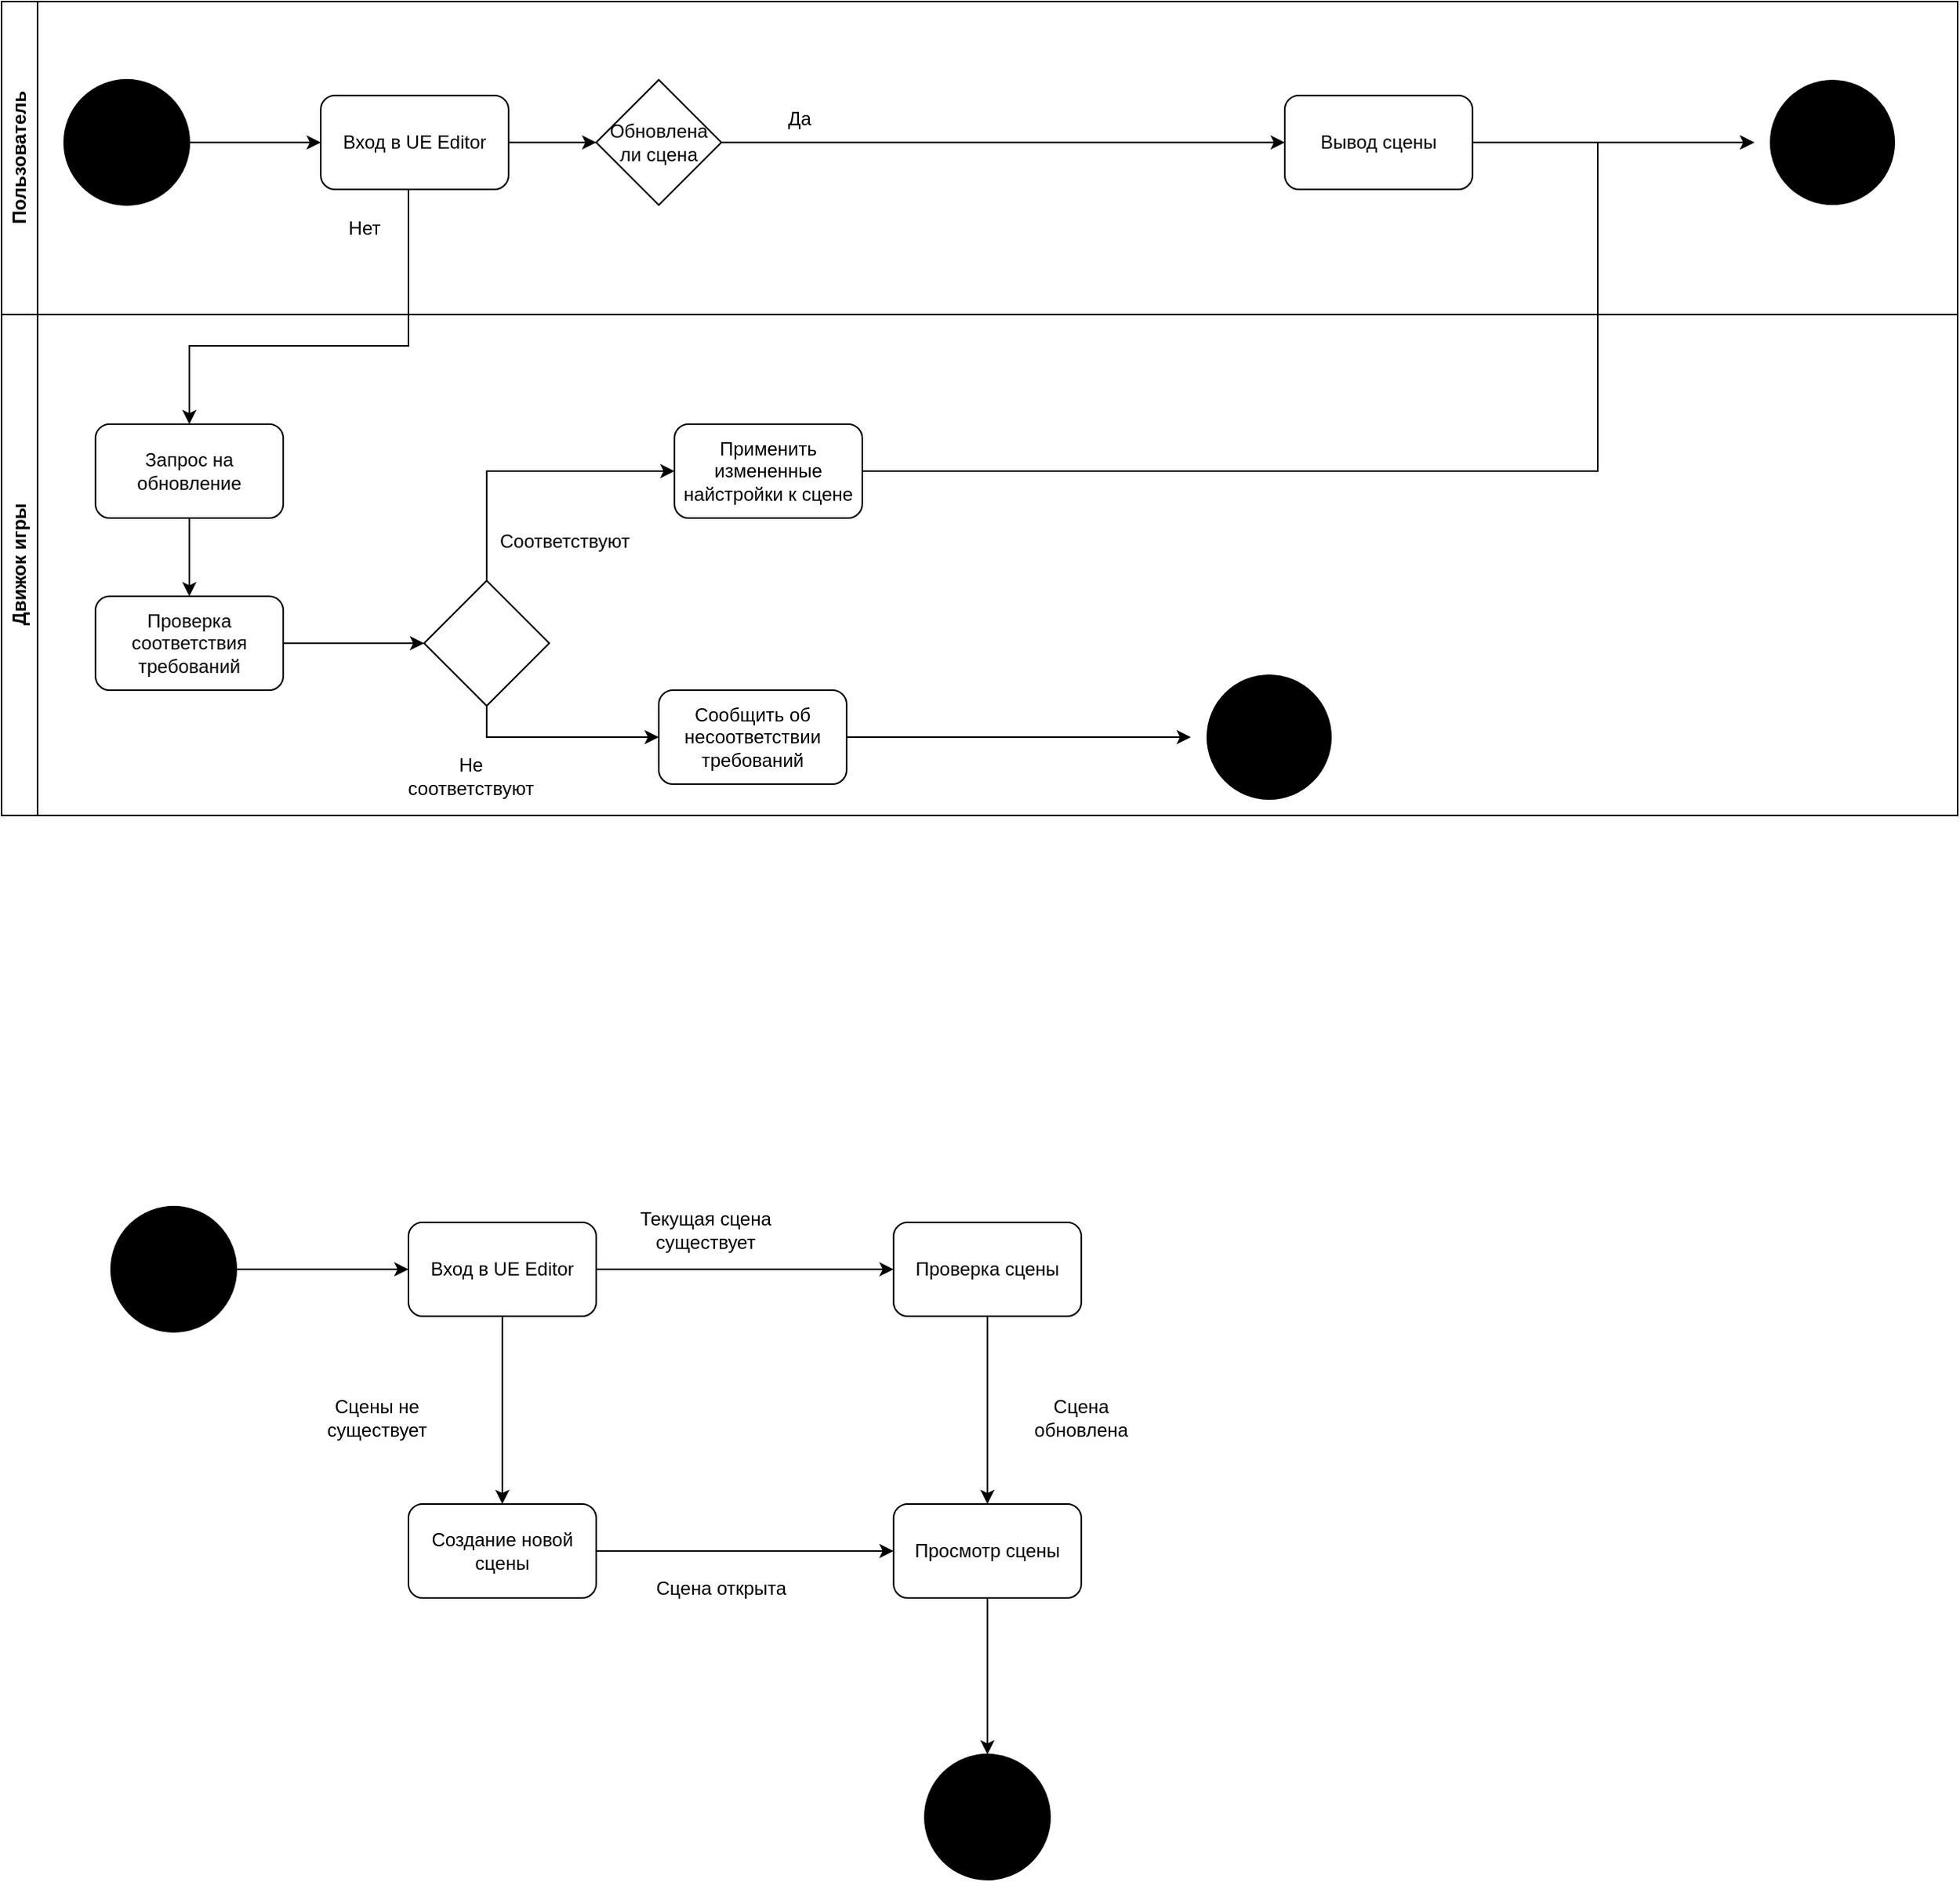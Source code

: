 <mxfile version="22.1.2" type="device">
  <diagram name="Страница — 1" id="Csr8sP60UHbr6CFXnUVG">
    <mxGraphModel dx="1036" dy="614" grid="1" gridSize="10" guides="1" tooltips="1" connect="1" arrows="1" fold="1" page="1" pageScale="1" pageWidth="827" pageHeight="1169" math="0" shadow="0">
      <root>
        <mxCell id="0" />
        <mxCell id="1" parent="0" />
        <mxCell id="vBvTfIU_2xF5i6fjcMUR-1" value="Пользователь&lt;br&gt;" style="swimlane;horizontal=0;whiteSpace=wrap;html=1;" vertex="1" parent="1">
          <mxGeometry x="210" y="140" width="1250" height="200" as="geometry" />
        </mxCell>
        <mxCell id="vBvTfIU_2xF5i6fjcMUR-6" style="edgeStyle=orthogonalEdgeStyle;rounded=0;orthogonalLoop=1;jettySize=auto;html=1;" edge="1" parent="vBvTfIU_2xF5i6fjcMUR-1" source="vBvTfIU_2xF5i6fjcMUR-3" target="vBvTfIU_2xF5i6fjcMUR-4">
          <mxGeometry relative="1" as="geometry" />
        </mxCell>
        <mxCell id="vBvTfIU_2xF5i6fjcMUR-3" value="" style="ellipse;whiteSpace=wrap;html=1;aspect=fixed;fillColor=#000000;" vertex="1" parent="vBvTfIU_2xF5i6fjcMUR-1">
          <mxGeometry x="40" y="50" width="80" height="80" as="geometry" />
        </mxCell>
        <mxCell id="vBvTfIU_2xF5i6fjcMUR-8" style="edgeStyle=orthogonalEdgeStyle;rounded=0;orthogonalLoop=1;jettySize=auto;html=1;entryX=0;entryY=0.5;entryDx=0;entryDy=0;" edge="1" parent="vBvTfIU_2xF5i6fjcMUR-1" source="vBvTfIU_2xF5i6fjcMUR-4" target="vBvTfIU_2xF5i6fjcMUR-7">
          <mxGeometry relative="1" as="geometry" />
        </mxCell>
        <mxCell id="vBvTfIU_2xF5i6fjcMUR-4" value="Вход в UE Editor" style="rounded=1;whiteSpace=wrap;html=1;" vertex="1" parent="vBvTfIU_2xF5i6fjcMUR-1">
          <mxGeometry x="204" y="60" width="120" height="60" as="geometry" />
        </mxCell>
        <mxCell id="vBvTfIU_2xF5i6fjcMUR-10" style="edgeStyle=orthogonalEdgeStyle;rounded=0;orthogonalLoop=1;jettySize=auto;html=1;entryX=0;entryY=0.5;entryDx=0;entryDy=0;" edge="1" parent="vBvTfIU_2xF5i6fjcMUR-1" source="vBvTfIU_2xF5i6fjcMUR-7" target="vBvTfIU_2xF5i6fjcMUR-9">
          <mxGeometry relative="1" as="geometry" />
        </mxCell>
        <mxCell id="vBvTfIU_2xF5i6fjcMUR-7" value="Обновлена ли сцена" style="rhombus;whiteSpace=wrap;html=1;" vertex="1" parent="vBvTfIU_2xF5i6fjcMUR-1">
          <mxGeometry x="380" y="50" width="80" height="80" as="geometry" />
        </mxCell>
        <mxCell id="vBvTfIU_2xF5i6fjcMUR-14" style="edgeStyle=orthogonalEdgeStyle;rounded=0;orthogonalLoop=1;jettySize=auto;html=1;" edge="1" parent="vBvTfIU_2xF5i6fjcMUR-1" source="vBvTfIU_2xF5i6fjcMUR-9" target="vBvTfIU_2xF5i6fjcMUR-13">
          <mxGeometry relative="1" as="geometry" />
        </mxCell>
        <mxCell id="vBvTfIU_2xF5i6fjcMUR-9" value="Вывод сцены" style="rounded=1;whiteSpace=wrap;html=1;" vertex="1" parent="vBvTfIU_2xF5i6fjcMUR-1">
          <mxGeometry x="820" y="60" width="120" height="60" as="geometry" />
        </mxCell>
        <mxCell id="vBvTfIU_2xF5i6fjcMUR-12" value="Да" style="text;html=1;strokeColor=none;fillColor=none;align=center;verticalAlign=middle;whiteSpace=wrap;rounded=0;" vertex="1" parent="vBvTfIU_2xF5i6fjcMUR-1">
          <mxGeometry x="480" y="60" width="60" height="30" as="geometry" />
        </mxCell>
        <mxCell id="vBvTfIU_2xF5i6fjcMUR-13" value="" style="ellipse;whiteSpace=wrap;html=1;aspect=fixed;fillColor=#000000;perimeterSpacing=10;shadow=0;gradientColor=none;strokeWidth=10;strokeColor=none;" vertex="1" parent="vBvTfIU_2xF5i6fjcMUR-1">
          <mxGeometry x="1130" y="50" width="80" height="80" as="geometry" />
        </mxCell>
        <mxCell id="vBvTfIU_2xF5i6fjcMUR-20" value="Нет" style="text;html=1;strokeColor=none;fillColor=none;align=center;verticalAlign=middle;whiteSpace=wrap;rounded=0;" vertex="1" parent="vBvTfIU_2xF5i6fjcMUR-1">
          <mxGeometry x="204" y="130" width="56" height="30" as="geometry" />
        </mxCell>
        <mxCell id="vBvTfIU_2xF5i6fjcMUR-2" value="Движок игры" style="swimlane;horizontal=0;whiteSpace=wrap;html=1;" vertex="1" parent="1">
          <mxGeometry x="210" y="340" width="1250" height="320" as="geometry" />
        </mxCell>
        <mxCell id="vBvTfIU_2xF5i6fjcMUR-21" style="edgeStyle=orthogonalEdgeStyle;rounded=0;orthogonalLoop=1;jettySize=auto;html=1;" edge="1" parent="vBvTfIU_2xF5i6fjcMUR-2" source="vBvTfIU_2xF5i6fjcMUR-15" target="vBvTfIU_2xF5i6fjcMUR-16">
          <mxGeometry relative="1" as="geometry" />
        </mxCell>
        <mxCell id="vBvTfIU_2xF5i6fjcMUR-15" value="Запрос на обновление" style="rounded=1;whiteSpace=wrap;html=1;" vertex="1" parent="vBvTfIU_2xF5i6fjcMUR-2">
          <mxGeometry x="60" y="70" width="120" height="60" as="geometry" />
        </mxCell>
        <mxCell id="vBvTfIU_2xF5i6fjcMUR-23" style="edgeStyle=orthogonalEdgeStyle;rounded=0;orthogonalLoop=1;jettySize=auto;html=1;entryX=0;entryY=0.5;entryDx=0;entryDy=0;" edge="1" parent="vBvTfIU_2xF5i6fjcMUR-2" source="vBvTfIU_2xF5i6fjcMUR-16" target="vBvTfIU_2xF5i6fjcMUR-22">
          <mxGeometry relative="1" as="geometry" />
        </mxCell>
        <mxCell id="vBvTfIU_2xF5i6fjcMUR-16" value="Проверка соответствия требований" style="rounded=1;whiteSpace=wrap;html=1;" vertex="1" parent="vBvTfIU_2xF5i6fjcMUR-2">
          <mxGeometry x="60" y="180" width="120" height="60" as="geometry" />
        </mxCell>
        <mxCell id="vBvTfIU_2xF5i6fjcMUR-25" style="edgeStyle=orthogonalEdgeStyle;rounded=0;orthogonalLoop=1;jettySize=auto;html=1;" edge="1" parent="vBvTfIU_2xF5i6fjcMUR-2" source="vBvTfIU_2xF5i6fjcMUR-17" target="vBvTfIU_2xF5i6fjcMUR-24">
          <mxGeometry relative="1" as="geometry" />
        </mxCell>
        <mxCell id="vBvTfIU_2xF5i6fjcMUR-17" value="Сообщить об несоответствии требований" style="rounded=1;whiteSpace=wrap;html=1;" vertex="1" parent="vBvTfIU_2xF5i6fjcMUR-2">
          <mxGeometry x="420" y="240" width="120" height="60" as="geometry" />
        </mxCell>
        <mxCell id="vBvTfIU_2xF5i6fjcMUR-18" value="Применить измененные найстройки к сцене" style="rounded=1;whiteSpace=wrap;html=1;" vertex="1" parent="vBvTfIU_2xF5i6fjcMUR-2">
          <mxGeometry x="430" y="70" width="120" height="60" as="geometry" />
        </mxCell>
        <mxCell id="vBvTfIU_2xF5i6fjcMUR-27" style="edgeStyle=orthogonalEdgeStyle;rounded=0;orthogonalLoop=1;jettySize=auto;html=1;" edge="1" parent="vBvTfIU_2xF5i6fjcMUR-2" source="vBvTfIU_2xF5i6fjcMUR-22" target="vBvTfIU_2xF5i6fjcMUR-18">
          <mxGeometry relative="1" as="geometry">
            <Array as="points">
              <mxPoint x="310" y="100" />
            </Array>
          </mxGeometry>
        </mxCell>
        <mxCell id="vBvTfIU_2xF5i6fjcMUR-29" style="edgeStyle=orthogonalEdgeStyle;rounded=0;orthogonalLoop=1;jettySize=auto;html=1;" edge="1" parent="vBvTfIU_2xF5i6fjcMUR-2" source="vBvTfIU_2xF5i6fjcMUR-22" target="vBvTfIU_2xF5i6fjcMUR-17">
          <mxGeometry relative="1" as="geometry">
            <Array as="points">
              <mxPoint x="310" y="270" />
            </Array>
          </mxGeometry>
        </mxCell>
        <mxCell id="vBvTfIU_2xF5i6fjcMUR-22" value="" style="rhombus;whiteSpace=wrap;html=1;" vertex="1" parent="vBvTfIU_2xF5i6fjcMUR-2">
          <mxGeometry x="270" y="170" width="80" height="80" as="geometry" />
        </mxCell>
        <mxCell id="vBvTfIU_2xF5i6fjcMUR-24" value="" style="ellipse;whiteSpace=wrap;html=1;aspect=fixed;fillColor=#000000;perimeterSpacing=10;shadow=0;gradientColor=none;strokeWidth=10;strokeColor=none;" vertex="1" parent="vBvTfIU_2xF5i6fjcMUR-2">
          <mxGeometry x="770" y="230" width="80" height="80" as="geometry" />
        </mxCell>
        <mxCell id="vBvTfIU_2xF5i6fjcMUR-30" value="Соответствуют" style="text;html=1;strokeColor=none;fillColor=none;align=center;verticalAlign=middle;whiteSpace=wrap;rounded=0;" vertex="1" parent="vBvTfIU_2xF5i6fjcMUR-2">
          <mxGeometry x="330" y="130" width="60" height="30" as="geometry" />
        </mxCell>
        <mxCell id="vBvTfIU_2xF5i6fjcMUR-31" value="Не соответствуют" style="text;html=1;strokeColor=none;fillColor=none;align=center;verticalAlign=middle;whiteSpace=wrap;rounded=0;" vertex="1" parent="vBvTfIU_2xF5i6fjcMUR-2">
          <mxGeometry x="270" y="280" width="60" height="30" as="geometry" />
        </mxCell>
        <mxCell id="vBvTfIU_2xF5i6fjcMUR-19" style="edgeStyle=orthogonalEdgeStyle;rounded=0;orthogonalLoop=1;jettySize=auto;html=1;" edge="1" parent="1" source="vBvTfIU_2xF5i6fjcMUR-4" target="vBvTfIU_2xF5i6fjcMUR-15">
          <mxGeometry relative="1" as="geometry">
            <Array as="points">
              <mxPoint x="470" y="360" />
              <mxPoint x="330" y="360" />
            </Array>
          </mxGeometry>
        </mxCell>
        <mxCell id="vBvTfIU_2xF5i6fjcMUR-26" style="edgeStyle=orthogonalEdgeStyle;rounded=0;orthogonalLoop=1;jettySize=auto;html=1;" edge="1" parent="1" source="vBvTfIU_2xF5i6fjcMUR-18" target="vBvTfIU_2xF5i6fjcMUR-13">
          <mxGeometry relative="1" as="geometry">
            <Array as="points">
              <mxPoint x="1230" y="440" />
              <mxPoint x="1230" y="230" />
            </Array>
          </mxGeometry>
        </mxCell>
        <mxCell id="vBvTfIU_2xF5i6fjcMUR-43" style="edgeStyle=orthogonalEdgeStyle;rounded=0;orthogonalLoop=1;jettySize=auto;html=1;" edge="1" parent="1" source="vBvTfIU_2xF5i6fjcMUR-32" target="vBvTfIU_2xF5i6fjcMUR-33">
          <mxGeometry relative="1" as="geometry" />
        </mxCell>
        <mxCell id="vBvTfIU_2xF5i6fjcMUR-32" value="" style="ellipse;whiteSpace=wrap;html=1;aspect=fixed;fillColor=#000000;" vertex="1" parent="1">
          <mxGeometry x="280" y="910" width="80" height="80" as="geometry" />
        </mxCell>
        <mxCell id="vBvTfIU_2xF5i6fjcMUR-40" style="edgeStyle=orthogonalEdgeStyle;rounded=0;orthogonalLoop=1;jettySize=auto;html=1;" edge="1" parent="1" source="vBvTfIU_2xF5i6fjcMUR-33" target="vBvTfIU_2xF5i6fjcMUR-34">
          <mxGeometry relative="1" as="geometry" />
        </mxCell>
        <mxCell id="vBvTfIU_2xF5i6fjcMUR-41" style="edgeStyle=orthogonalEdgeStyle;rounded=0;orthogonalLoop=1;jettySize=auto;html=1;entryX=0.5;entryY=0;entryDx=0;entryDy=0;" edge="1" parent="1" source="vBvTfIU_2xF5i6fjcMUR-33" target="vBvTfIU_2xF5i6fjcMUR-36">
          <mxGeometry relative="1" as="geometry" />
        </mxCell>
        <mxCell id="vBvTfIU_2xF5i6fjcMUR-33" value="Вход в UE Editor" style="rounded=1;whiteSpace=wrap;html=1;" vertex="1" parent="1">
          <mxGeometry x="470" y="920" width="120" height="60" as="geometry" />
        </mxCell>
        <mxCell id="vBvTfIU_2xF5i6fjcMUR-39" style="edgeStyle=orthogonalEdgeStyle;rounded=0;orthogonalLoop=1;jettySize=auto;html=1;" edge="1" parent="1" source="vBvTfIU_2xF5i6fjcMUR-34" target="vBvTfIU_2xF5i6fjcMUR-35">
          <mxGeometry relative="1" as="geometry" />
        </mxCell>
        <mxCell id="vBvTfIU_2xF5i6fjcMUR-34" value="Проверка сцены" style="rounded=1;whiteSpace=wrap;html=1;" vertex="1" parent="1">
          <mxGeometry x="780" y="920" width="120" height="60" as="geometry" />
        </mxCell>
        <mxCell id="vBvTfIU_2xF5i6fjcMUR-38" style="edgeStyle=orthogonalEdgeStyle;rounded=0;orthogonalLoop=1;jettySize=auto;html=1;entryX=0.5;entryY=0;entryDx=0;entryDy=0;" edge="1" parent="1" source="vBvTfIU_2xF5i6fjcMUR-35" target="vBvTfIU_2xF5i6fjcMUR-37">
          <mxGeometry relative="1" as="geometry" />
        </mxCell>
        <mxCell id="vBvTfIU_2xF5i6fjcMUR-35" value="Просмотр сцены" style="rounded=1;whiteSpace=wrap;html=1;" vertex="1" parent="1">
          <mxGeometry x="780" y="1100" width="120" height="60" as="geometry" />
        </mxCell>
        <mxCell id="vBvTfIU_2xF5i6fjcMUR-42" style="edgeStyle=orthogonalEdgeStyle;rounded=0;orthogonalLoop=1;jettySize=auto;html=1;" edge="1" parent="1" source="vBvTfIU_2xF5i6fjcMUR-36" target="vBvTfIU_2xF5i6fjcMUR-35">
          <mxGeometry relative="1" as="geometry" />
        </mxCell>
        <mxCell id="vBvTfIU_2xF5i6fjcMUR-36" value="Создание новой сцены" style="rounded=1;whiteSpace=wrap;html=1;" vertex="1" parent="1">
          <mxGeometry x="470" y="1100" width="120" height="60" as="geometry" />
        </mxCell>
        <mxCell id="vBvTfIU_2xF5i6fjcMUR-37" value="" style="ellipse;whiteSpace=wrap;html=1;aspect=fixed;fillColor=#000000;" vertex="1" parent="1">
          <mxGeometry x="800" y="1260" width="80" height="80" as="geometry" />
        </mxCell>
        <mxCell id="vBvTfIU_2xF5i6fjcMUR-44" value="Текущая сцена существует" style="text;html=1;strokeColor=none;fillColor=none;align=center;verticalAlign=middle;whiteSpace=wrap;rounded=0;" vertex="1" parent="1">
          <mxGeometry x="610" y="910" width="100" height="30" as="geometry" />
        </mxCell>
        <mxCell id="vBvTfIU_2xF5i6fjcMUR-45" value="Сцена обновлена" style="text;html=1;strokeColor=none;fillColor=none;align=center;verticalAlign=middle;whiteSpace=wrap;rounded=0;" vertex="1" parent="1">
          <mxGeometry x="850" y="1030" width="100" height="30" as="geometry" />
        </mxCell>
        <mxCell id="vBvTfIU_2xF5i6fjcMUR-46" value="Сцена открыта" style="text;html=1;strokeColor=none;fillColor=none;align=center;verticalAlign=middle;whiteSpace=wrap;rounded=0;" vertex="1" parent="1">
          <mxGeometry x="620" y="1139" width="100" height="30" as="geometry" />
        </mxCell>
        <mxCell id="vBvTfIU_2xF5i6fjcMUR-47" value="Сцены не существует" style="text;html=1;strokeColor=none;fillColor=none;align=center;verticalAlign=middle;whiteSpace=wrap;rounded=0;" vertex="1" parent="1">
          <mxGeometry x="400" y="1030" width="100" height="30" as="geometry" />
        </mxCell>
      </root>
    </mxGraphModel>
  </diagram>
</mxfile>
